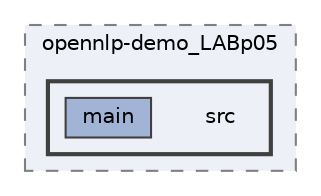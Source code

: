 digraph "C:/Users/13pedro/OneDrive/ULL/Programación/LAB/opennlp-demo_LABp05/src"
{
 // LATEX_PDF_SIZE
  bgcolor="transparent";
  edge [fontname=Helvetica,fontsize=10,labelfontname=Helvetica,labelfontsize=10];
  node [fontname=Helvetica,fontsize=10,shape=box,height=0.2,width=0.4];
  compound=true
  subgraph clusterdir_1a51d6d53c916c0b8068a5988a0e7140 {
    graph [ bgcolor="#edf0f7", pencolor="grey50", label="opennlp-demo_LABp05", fontname=Helvetica,fontsize=10 style="filled,dashed", URL="dir_1a51d6d53c916c0b8068a5988a0e7140.html",tooltip=""]
  subgraph clusterdir_91e7058269f1ac1b2a980513cf7961f6 {
    graph [ bgcolor="#edf0f7", pencolor="grey25", label="", fontname=Helvetica,fontsize=10 style="filled,bold", URL="dir_91e7058269f1ac1b2a980513cf7961f6.html",tooltip=""]
    dir_91e7058269f1ac1b2a980513cf7961f6 [shape=plaintext, label="src"];
  dir_44de67401fd063476a44b331498cf930 [label="main", fillcolor="#a2b4d6", color="grey25", style="filled", URL="dir_44de67401fd063476a44b331498cf930.html",tooltip=""];
  }
  }
}
